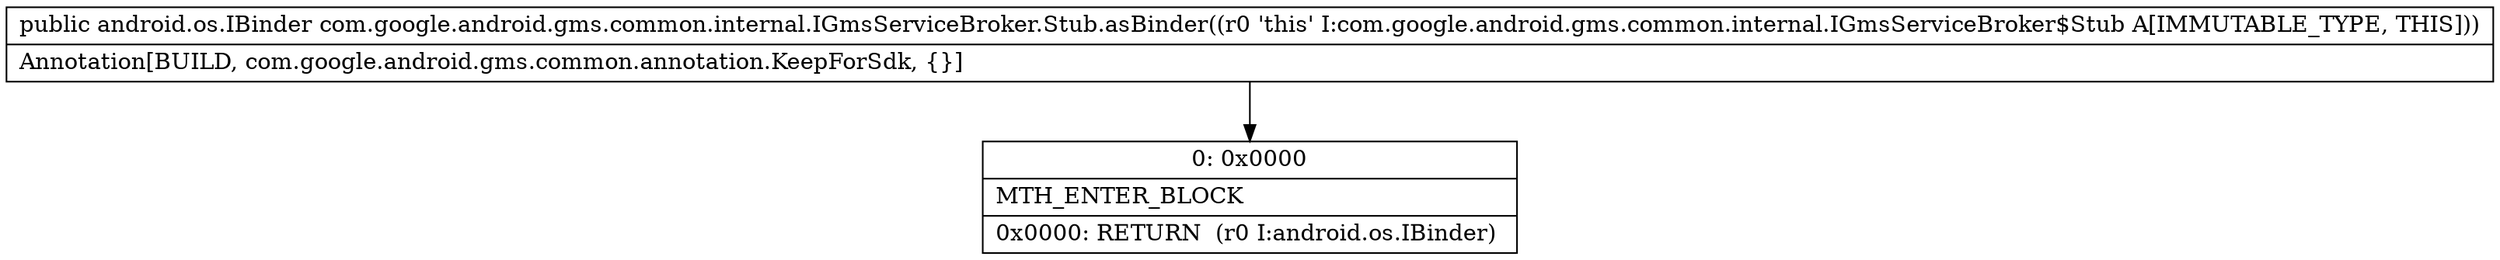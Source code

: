 digraph "CFG forcom.google.android.gms.common.internal.IGmsServiceBroker.Stub.asBinder()Landroid\/os\/IBinder;" {
Node_0 [shape=record,label="{0\:\ 0x0000|MTH_ENTER_BLOCK\l|0x0000: RETURN  (r0 I:android.os.IBinder) \l}"];
MethodNode[shape=record,label="{public android.os.IBinder com.google.android.gms.common.internal.IGmsServiceBroker.Stub.asBinder((r0 'this' I:com.google.android.gms.common.internal.IGmsServiceBroker$Stub A[IMMUTABLE_TYPE, THIS]))  | Annotation[BUILD, com.google.android.gms.common.annotation.KeepForSdk, \{\}]\l}"];
MethodNode -> Node_0;
}

